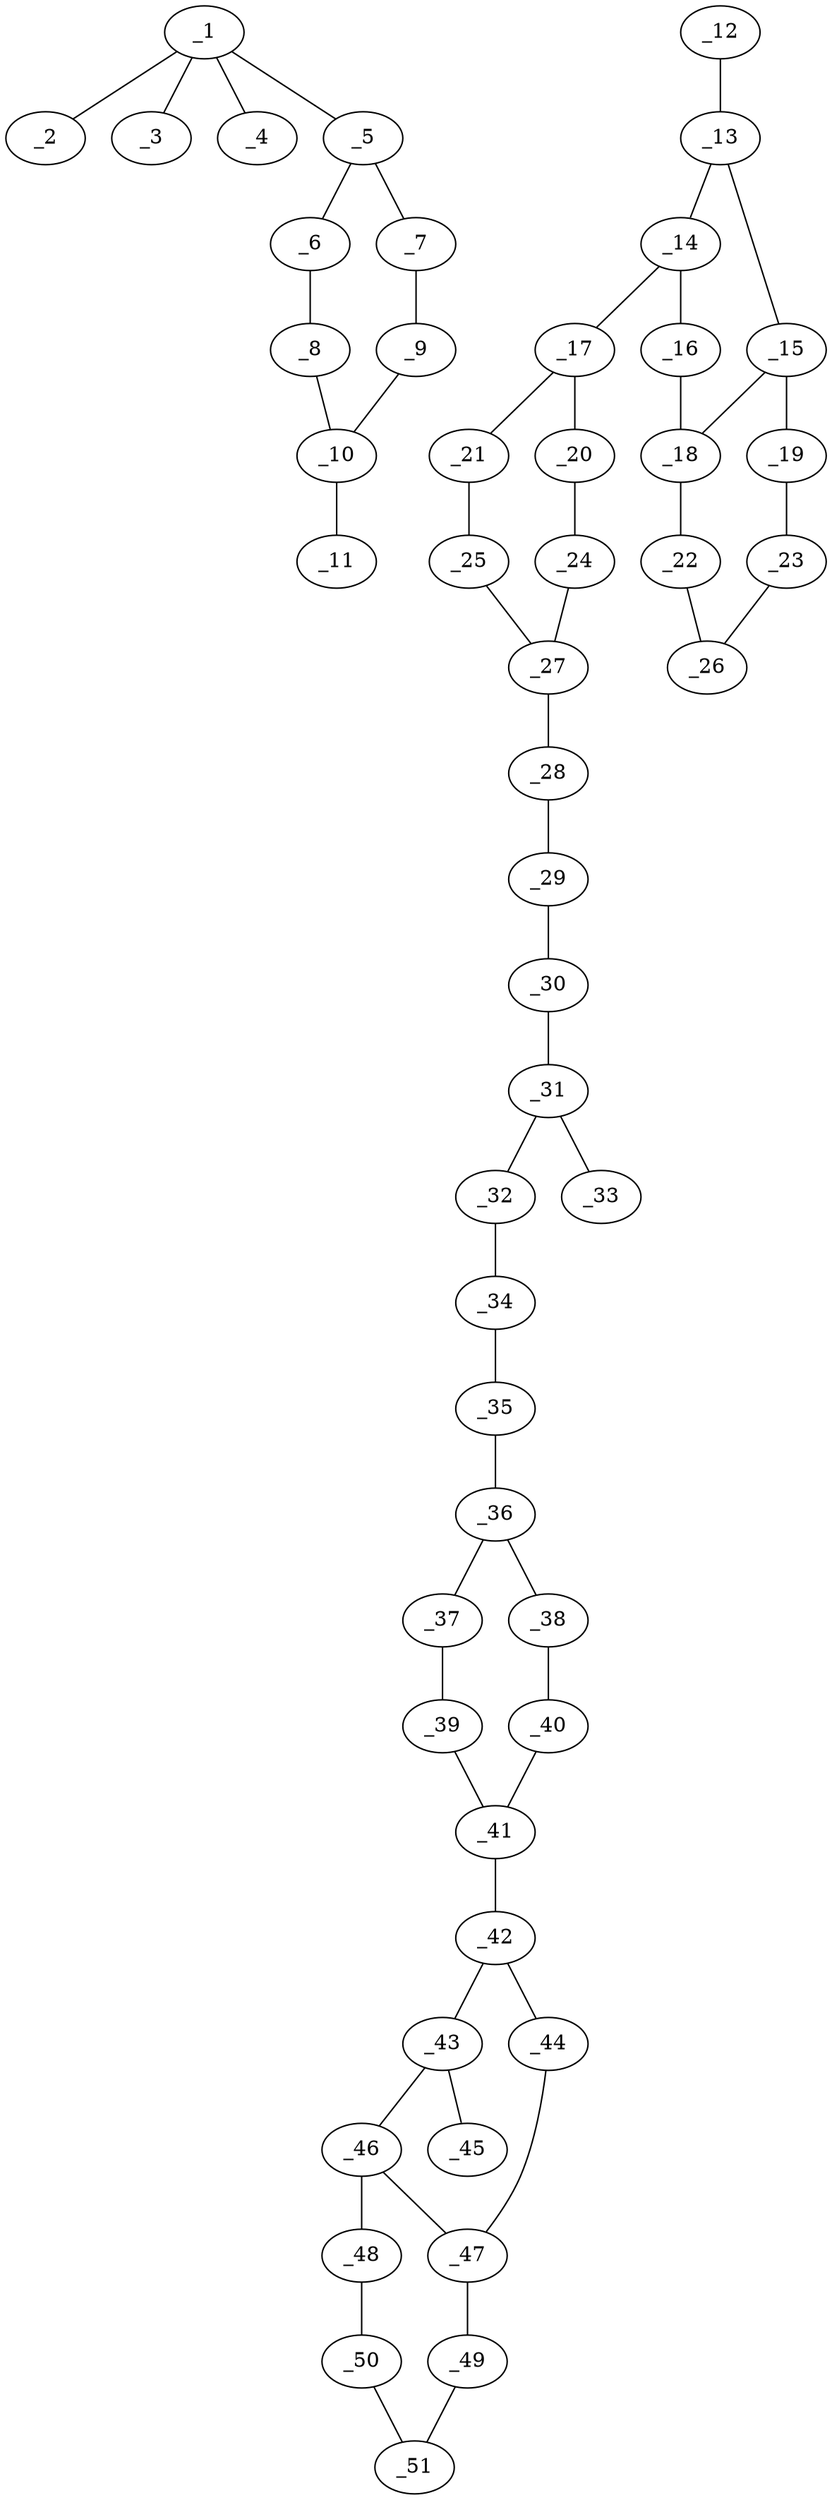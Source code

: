 graph molid364296 {
	_1	 [charge=0,
		chem=5,
		symbol="S  ",
		x=3,
		y="1.5"];
	_2	 [charge=0,
		chem=2,
		symbol="O  ",
		x=3,
		y="2.5"];
	_1 -- _2	 [valence=2];
	_3	 [charge=0,
		chem=2,
		symbol="O  ",
		x=2,
		y="1.5"];
	_1 -- _3	 [valence=2];
	_4	 [charge=0,
		chem=2,
		symbol="O  ",
		x=4,
		y="1.5"];
	_1 -- _4	 [valence=1];
	_5	 [charge=0,
		chem=1,
		symbol="C  ",
		x=3,
		y="0.5"];
	_1 -- _5	 [valence=1];
	_6	 [charge=0,
		chem=1,
		symbol="C  ",
		x="2.134",
		y=0];
	_5 -- _6	 [valence=2];
	_7	 [charge=0,
		chem=1,
		symbol="C  ",
		x="3.866",
		y=0];
	_5 -- _7	 [valence=1];
	_8	 [charge=0,
		chem=1,
		symbol="C  ",
		x="2.134",
		y="-1"];
	_6 -- _8	 [valence=1];
	_9	 [charge=0,
		chem=1,
		symbol="C  ",
		x="3.866",
		y="-1"];
	_7 -- _9	 [valence=2];
	_10	 [charge=0,
		chem=1,
		symbol="C  ",
		x=3,
		y="-1.5"];
	_8 -- _10	 [valence=2];
	_9 -- _10	 [valence=1];
	_11	 [charge=0,
		chem=1,
		symbol="C  ",
		x=3,
		y="-2.5"];
	_10 -- _11	 [valence=1];
	_12	 [charge=0,
		chem=1,
		symbol="C  ",
		x="8.9921",
		y="5.4524"];
	_13	 [charge=1,
		chem=4,
		symbol="N  ",
		x="8.6831",
		y="4.5014"];
	_12 -- _13	 [valence=1];
	_14	 [charge=0,
		chem=1,
		symbol="C  ",
		x="9.2709",
		y="3.6924"];
	_13 -- _14	 [valence=1];
	_15	 [charge=0,
		chem=1,
		symbol="C  ",
		x="7.7321",
		y="4.1924"];
	_13 -- _15	 [valence=2];
	_16	 [charge=0,
		chem=1,
		symbol="C  ",
		x="8.6831",
		y="2.8834"];
	_14 -- _16	 [valence=2];
	_17	 [charge=0,
		chem=1,
		symbol="C  ",
		x="10.2709",
		y="3.6924"];
	_14 -- _17	 [valence=1];
	_18	 [charge=0,
		chem=4,
		symbol="N  ",
		x="7.7321",
		y="3.1924"];
	_15 -- _18	 [valence=1];
	_19	 [charge=0,
		chem=1,
		symbol="C  ",
		x="6.866",
		y="4.6924"];
	_15 -- _19	 [valence=1];
	_16 -- _18	 [valence=1];
	_20	 [charge=0,
		chem=1,
		symbol="C  ",
		x="10.7709",
		y="4.5584"];
	_17 -- _20	 [valence=2];
	_21	 [charge=0,
		chem=1,
		symbol="C  ",
		x="10.7709",
		y="2.8264"];
	_17 -- _21	 [valence=1];
	_22	 [charge=0,
		chem=1,
		symbol="C  ",
		x="6.866",
		y="2.6924"];
	_18 -- _22	 [valence=1];
	_23	 [charge=0,
		chem=1,
		symbol="C  ",
		x=6,
		y="4.1924"];
	_19 -- _23	 [valence=2];
	_24	 [charge=0,
		chem=1,
		symbol="C  ",
		x="11.7709",
		y="4.5584"];
	_20 -- _24	 [valence=1];
	_25	 [charge=0,
		chem=1,
		symbol="C  ",
		x="11.7709",
		y="2.8264"];
	_21 -- _25	 [valence=2];
	_26	 [charge=0,
		chem=1,
		symbol="C  ",
		x=6,
		y="3.1924"];
	_22 -- _26	 [valence=2];
	_23 -- _26	 [valence=1];
	_27	 [charge=0,
		chem=1,
		symbol="C  ",
		x="12.2709",
		y="3.6924"];
	_24 -- _27	 [valence=2];
	_25 -- _27	 [valence=1];
	_28	 [charge=0,
		chem=1,
		symbol="C  ",
		x="13.2709",
		y="3.6924"];
	_27 -- _28	 [valence=1];
	_29	 [charge=0,
		chem=4,
		symbol="N  ",
		x="13.7709",
		y="2.8264"];
	_28 -- _29	 [valence=2];
	_30	 [charge=0,
		chem=4,
		symbol="N  ",
		x="14.7709",
		y="2.8264"];
	_29 -- _30	 [valence=1];
	_31	 [charge=0,
		chem=1,
		symbol="C  ",
		x="15.2709",
		y="1.9603"];
	_30 -- _31	 [valence=1];
	_32	 [charge=0,
		chem=4,
		symbol="N  ",
		x="16.2709",
		y="1.9603"];
	_31 -- _32	 [valence=1];
	_33	 [charge=0,
		chem=2,
		symbol="O  ",
		x="14.7709",
		y="1.0943"];
	_31 -- _33	 [valence=2];
	_34	 [charge=0,
		chem=4,
		symbol="N  ",
		x="16.7709",
		y="1.0943"];
	_32 -- _34	 [valence=1];
	_35	 [charge=0,
		chem=1,
		symbol="C  ",
		x="17.7709",
		y="1.0943"];
	_34 -- _35	 [valence=2];
	_36	 [charge=0,
		chem=1,
		symbol="C  ",
		x="18.2709",
		y="0.2283"];
	_35 -- _36	 [valence=1];
	_37	 [charge=0,
		chem=1,
		symbol="C  ",
		x="17.7709",
		y="-0.6377"];
	_36 -- _37	 [valence=2];
	_38	 [charge=0,
		chem=1,
		symbol="C  ",
		x="19.2709",
		y="0.2283"];
	_36 -- _38	 [valence=1];
	_39	 [charge=0,
		chem=1,
		symbol="C  ",
		x="18.2709",
		y="-1.5038"];
	_37 -- _39	 [valence=1];
	_40	 [charge=0,
		chem=1,
		symbol="C  ",
		x="19.7709",
		y="-0.6377"];
	_38 -- _40	 [valence=2];
	_41	 [charge=0,
		chem=1,
		symbol="C  ",
		x="19.2709",
		y="-1.5037"];
	_39 -- _41	 [valence=2];
	_40 -- _41	 [valence=1];
	_42	 [charge=0,
		chem=1,
		symbol="C  ",
		x="19.7709",
		y="-2.3698"];
	_41 -- _42	 [valence=1];
	_43	 [charge=1,
		chem=4,
		symbol="N  ",
		x="19.3642",
		y="-3.2833"];
	_42 -- _43	 [valence=1];
	_44	 [charge=0,
		chem=1,
		symbol="C  ",
		x="20.7654",
		y="-2.4743"];
	_42 -- _44	 [valence=2];
	_45	 [charge=0,
		chem=1,
		symbol="C  ",
		x="18.386",
		y="-3.4912"];
	_43 -- _45	 [valence=1];
	_46	 [charge=0,
		chem=1,
		symbol="C  ",
		x="20.1073",
		y="-3.9524"];
	_43 -- _46	 [valence=2];
	_47	 [charge=0,
		chem=4,
		symbol="N  ",
		x="20.9734",
		y="-3.4524"];
	_44 -- _47	 [valence=1];
	_46 -- _47	 [valence=1];
	_48	 [charge=0,
		chem=1,
		symbol="C  ",
		x="20.1073",
		y="-4.9524"];
	_46 -- _48	 [valence=1];
	_49	 [charge=0,
		chem=1,
		symbol="C  ",
		x="21.8394",
		y="-3.9524"];
	_47 -- _49	 [valence=1];
	_50	 [charge=0,
		chem=1,
		symbol="C  ",
		x="20.9734",
		y="-5.4524"];
	_48 -- _50	 [valence=2];
	_51	 [charge=0,
		chem=1,
		symbol="C  ",
		x="21.8394",
		y="-4.9524"];
	_49 -- _51	 [valence=2];
	_50 -- _51	 [valence=1];
}
